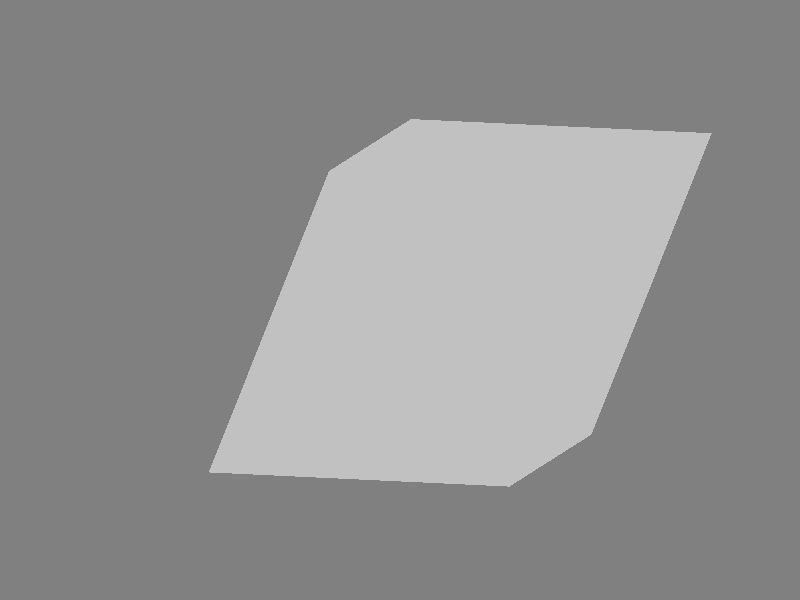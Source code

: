 #include "colors.inc"
#include "shapes.inc"
#include "textures.inc"
#include "glass.inc"

global_settings {
    assumed_gamma 2.2
    max_trace_level 5

    photons {
        count 20000
    }
}

#declare LIGHT_FADING_DIST = 20.0;

background { Gray50 }

light_source {
    < 50,  0, 0> color Gray60
    fade_distance LIGHT_FADING_DIST fade_power 2

    photons {
        reflection off
        refraction on
    }
}

light_source {
    < 40, 20, 20> color Gray60
    fade_distance LIGHT_FADING_DIST fade_power 2

    photons {
        reflection off
        refraction on
    }
}

light_source {
    < 40, -20, 20> color Gray60
    fade_distance LIGHT_FADING_DIST fade_power 2

    photons {
        reflection off
        refraction on
    }
}

light_source {
    < 0, 0, -40> color Gray80
    fade_distance LIGHT_FADING_DIST fade_power 2

    photons {
        reflection off
        refraction on
    }
}

plane {
    y, -30
    pigment { color Gray50 }
    finish { reflection 0.35}
}

//Place the camera
camera {
  orthographic
  sky <0,0,1>
  direction <-1,0,0>   //Don't change this  
  location  <6,2,1.5>  //Change this to move the camera to a different point
  look_at   <0.5,0.5,0.5>    //Change this to aim the camera at a different point
  right <-4/3,0,0>     //Don't change this
  angle 25
}

//Create a box that extends between the 2 specified points

#declare mycube = box {
  <0,0,0>  // one corner position <X1 Y1 Z1>
  <1,1,1>  // other corner position <X2 Y2 Z2>
  
	matrix< 1 , 0, 0,
			  0 , 1, 0,
			  0, 0.4, 1,
			  0 , 0, 0 >

	texture {

		pigment { Gray filter .98 }

		finish {
			phong 1 phong_size 0
			reflection 0.0
		}
	}

	interior {
		ior 1.0
		fade_color Gray
		fade_distance 10
		fade_power 1001
	}		

}

object { 	
	mycube 
}
sphere {
	 	 <0.391340149877,0.745535293965,0.582665288822>,0.05 texture {pigment { color Black } finish { phong 0.8 }} 
	 } 
 
sphere {
	 	 <0.158365036018,0.689066658004,0.339362815814>,0.05 texture {pigment { color Black } finish { phong 0.8 }} 
	 } 
 
sphere {
	 	 <0.867996710197,0.393569204273,0.368249152446>,0.05 texture {pigment { color Black } finish { phong 0.8 }} 
	 } 
 
sphere {
	 	 <0.403326769657,0.873864580339,0.117343650963>,0.05 texture {pigment { color Black } finish { phong 0.8 }} 
	 } 
 
sphere {
	 	 <0.309524910805,0.207661440284,0.245094971852>,0.05 texture {pigment { color Black } finish { phong 0.8 }} 
	 } 
 
sphere {
	 	 <0.814154152834,0.510110015851,0.515223649335>,0.05 texture {pigment { color Black } finish { phong 0.8 }} 
	 } 
 
sphere {
	 	 <0.516831313265,1.09233287084,0.50076471031>,0.05 texture {pigment { color Black } finish { phong 0.8 }} 
	 } 
 
sphere {
	 	 <0.642976705629,0.80888931628,0.862079807269>,0.05 texture {pigment { color Black } finish { phong 0.8 }} 
	 } 
 
sphere {
	 	 <0.158486570265,0.429905705863,0.751910177963>,0.05 texture {pigment { color Black } finish { phong 0.8 }} 
	 } 
 
sphere {
	 	 <0.124515475705,0.509880192474,0.476040401696>,0.05 texture {pigment { color Black } finish { phong 0.8 }} 
	 } 
 
sphere {
	 	 <0.153819796205,0.946537842236,0.656579159645>,0.05 texture {pigment { color Black } finish { phong 0.8 }} 
	 } 
 
sphere {
	 	 <0.44896879902,0.856033639712,0.727019540617>,0.05 texture {pigment { color Black } finish { phong 0.8 }} 
	 } 
 
sphere {
	 	 <0.633754559011,0.592347070695,0.732980565154>,0.05 texture {pigment { color Black } finish { phong 0.8 }} 
	 } 
 
sphere {
	 	 <0.588240041075,0.695536948364,0.412926711036>,0.05 texture {pigment { color Black } finish { phong 0.8 }} 
	 } 
 
sphere {
	 	 <0.205740053904,0.434476823171,0.213234071709>,0.05 texture {pigment { color Black } finish { phong 0.8 }} 
	 } 
 
sphere {
	 	 <0.905904217601,0.572694358248,0.501660296255>,0.05 texture {pigment { color Black } finish { phong 0.8 }} 
	 } 
 
sphere {
	 	 <0.555318847997,0.46218823267,0.698212158092>,0.05 texture {pigment { color Black } finish { phong 0.8 }} 
	 } 
 
sphere {
	 	 <0.269547680916,0.564194454087,0.164763066597>,0.05 texture {pigment { color Black } finish { phong 0.8 }} 
	 } 
 
sphere {
	 	 <0.757111978174,0.456962084833,0.5382555118>,0.05 texture {pigment { color Black } finish { phong 0.8 }} 
	 } 
 
sphere {
	 	 <0.555988906139,0.323310268011,0.551969406827>,0.05 texture {pigment { color Black } finish { phong 0.8 }} 
	 } 
 
sphere {
	 	 <0.591511391441,0.738185995406,0.472859459218>,0.05 texture {pigment { color Black } finish { phong 0.8 }} 
	 } 
 
sphere {
	 	 <0.228037071046,0.484646888294,0.842626809217>,0.05 texture {pigment { color Black } finish { phong 0.8 }} 
	 } 
 
sphere {
	 	 <0.448984316453,0.276945985209,0.189457578352>,0.05 texture {pigment { color Black } finish { phong 0.8 }} 
	 } 
 
sphere {
	 	 <0.110753629709,0.516793046264,0.814599396748>,0.05 texture {pigment { color Black } finish { phong 0.8 }} 
	 } 
 
sphere {
	 	 <0.571064228507,0.442798856409,0.664749079896>,0.05 texture {pigment { color Black } finish { phong 0.8 }} 
	 } 
 
sphere {
	 	 <0.316469260147,1.01412958775,0.847932132263>,0.05 texture {pigment { color Black } finish { phong 0.8 }} 
	 } 
 
sphere {
	 	 <0.757068755276,0.631444148672,0.717900200249>,0.05 texture {pigment { color Black } finish { phong 0.8 }} 
	 } 
 
sphere {
	 	 <0.702359265821,0.179257740625,0.190738374979>,0.05 texture {pigment { color Black } finish { phong 0.8 }} 
	 } 
 
sphere {
	 	 <0.145016118237,0.96222422594,0.796848503028>,0.05 texture {pigment { color Black } finish { phong 0.8 }} 
	 } 
 
sphere {
	 	 <0.260887452666,0.302625476965,0.261622745841>,0.05 texture {pigment { color Black } finish { phong 0.8 }} 
	 } 
 
sphere {
	 	 <0.731585473112,0.683613719333,0.400484456411>,0.05 texture {pigment { color Black } finish { phong 0.8 }} 
	 } 
 
sphere {
	 	 <0.514110850249,1.02456946411,0.875795313475>,0.05 texture {pigment { color Black } finish { phong 0.8 }} 
	 } 
 
sphere {
	 	 <0.729789299496,0.75342634966,0.619765258879>,0.05 texture {pigment { color Black } finish { phong 0.8 }} 
	 } 
 
sphere {
	 	 <0.131203815355,0.813102186869,0.436631403601>,0.05 texture {pigment { color Black } finish { phong 0.8 }} 
	 } 
 
sphere {
	 	 <0.870257776271,0.521063964524,0.223344903908>,0.05 texture {pigment { color Black } finish { phong 0.8 }} 
	 } 
 
sphere {
	 	 <0.335082231302,0.416852942652,0.627171965615>,0.05 texture {pigment { color Black } finish { phong 0.8 }} 
	 } 
 
sphere {
	 	 <0.837372074807,0.987770501049,0.709126628068>,0.05 texture {pigment { color Black } finish { phong 0.8 }} 
	 } 
 
sphere {
	 	 <0.133809048008,0.406976502452,0.654187221217>,0.05 texture {pigment { color Black } finish { phong 0.8 }} 
	 } 
 
sphere {
	 	 <0.639322141637,0.763448582942,0.575956046315>,0.05 texture {pigment { color Black } finish { phong 0.8 }} 
	 } 
 
sphere {
	 	 <0.479685951591,0.687804963106,0.336107000473>,0.05 texture {pigment { color Black } finish { phong 0.8 }} 
	 } 
 
sphere {
	 	 <0.538576698475,0.720671863306,0.852301595601>,0.05 texture {pigment { color Black } finish { phong 0.8 }} 
	 } 
 
sphere {
	 	 <0.811363531542,0.981342649002,0.233543049664>,0.05 texture {pigment { color Black } finish { phong 0.8 }} 
	 } 
 
sphere {
	 	 <0.553672973433,0.855829387108,0.420491140853>,0.05 texture {pigment { color Black } finish { phong 0.8 }} 
	 } 
 
sphere {
	 	 <0.604461400409,0.338064759541,0.658998351729>,0.05 texture {pigment { color Black } finish { phong 0.8 }} 
	 } 
 
sphere {
	 	 <0.651188598023,1.21271895608,0.798528799072>,0.05 texture {pigment { color Black } finish { phong 0.8 }} 
	 } 
 
sphere {
	 	 <0.132448430294,1.07225021002,0.575503155788>,0.05 texture {pigment { color Black } finish { phong 0.8 }} 
	 } 
 
sphere {
	 	 <0.796156925944,0.753320457815,0.500947317411>,0.05 texture {pigment { color Black } finish { phong 0.8 }} 
	 } 
 
sphere {
	 	 <0.825923198268,0.801987117243,0.128484045926>,0.05 texture {pigment { color Black } finish { phong 0.8 }} 
	 } 
 
sphere {
	 	 <0.605570267403,0.720234990232,0.424774958397>,0.05 texture {pigment { color Black } finish { phong 0.8 }} 
	 } 
 
sphere {
	 	 <0.167881655909,0.84965629242,0.677552752634>,0.05 texture {pigment { color Black } finish { phong 0.8 }} 
	 } 
 
sphere {
	 	 <0.298504328958,0.80169678806,0.522140531736>,0.05 texture {pigment { color Black } finish { phong 0.8 }} 
	 } 
 
sphere {
	 	 <0.524209316312,0.690764633779,0.245057913099>,0.05 texture {pigment { color Black } finish { phong 0.8 }} 
	 } 
 
sphere {
	 	 <0.772623575404,0.290711481699,0.267935586762>,0.05 texture {pigment { color Black } finish { phong 0.8 }} 
	 } 
 
sphere {
	 	 <0.857680614974,0.805914456273,0.430477014756>,0.05 texture {pigment { color Black } finish { phong 0.8 }} 
	 } 
 
sphere {
	 	 <0.363989340635,1.04117249818,0.385936410687>,0.05 texture {pigment { color Black } finish { phong 0.8 }} 
	 } 
 
sphere {
	 	 <0.230066683152,0.599657052944,0.880452965601>,0.05 texture {pigment { color Black } finish { phong 0.8 }} 
	 } 
 
sphere {
	 	 <0.479733301692,0.461426338982,0.179498590929>,0.05 texture {pigment { color Black } finish { phong 0.8 }} 
	 } 
 
sphere {
	 	 <0.647658133199,0.860670405436,0.526987833>,0.05 texture {pigment { color Black } finish { phong 0.8 }} 
	 } 
 
sphere {
	 	 <0.457335728457,0.971842956476,0.716779300034>,0.05 texture {pigment { color Black } finish { phong 0.8 }} 
	 } 
 
sphere {
	 	 <0.391045439849,0.568966638938,0.604436499482>,0.05 texture {pigment { color Black } finish { phong 0.8 }} 
	 } 
 
